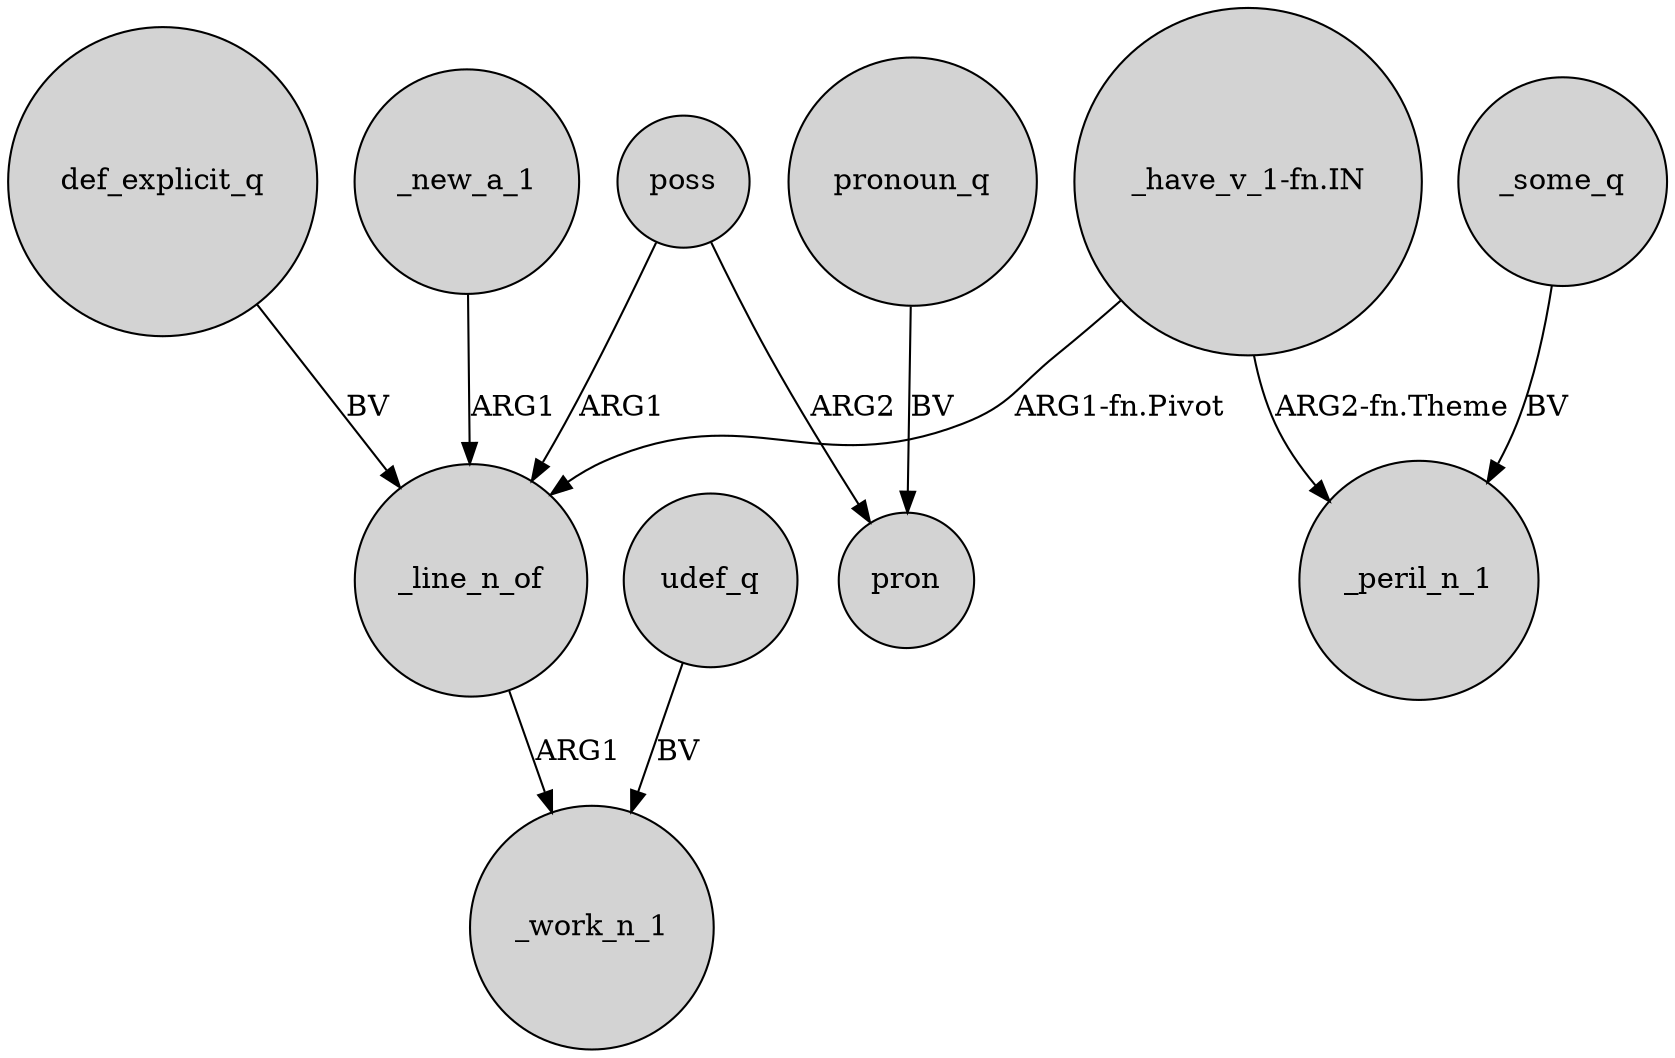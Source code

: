 digraph {
	node [shape=circle style=filled]
	_new_a_1 -> _line_n_of [label=ARG1]
	poss -> _line_n_of [label=ARG1]
	"_have_v_1-fn.IN" -> _peril_n_1 [label="ARG2-fn.Theme"]
	poss -> pron [label=ARG2]
	_line_n_of -> _work_n_1 [label=ARG1]
	udef_q -> _work_n_1 [label=BV]
	def_explicit_q -> _line_n_of [label=BV]
	"_have_v_1-fn.IN" -> _line_n_of [label="ARG1-fn.Pivot"]
	_some_q -> _peril_n_1 [label=BV]
	pronoun_q -> pron [label=BV]
}
